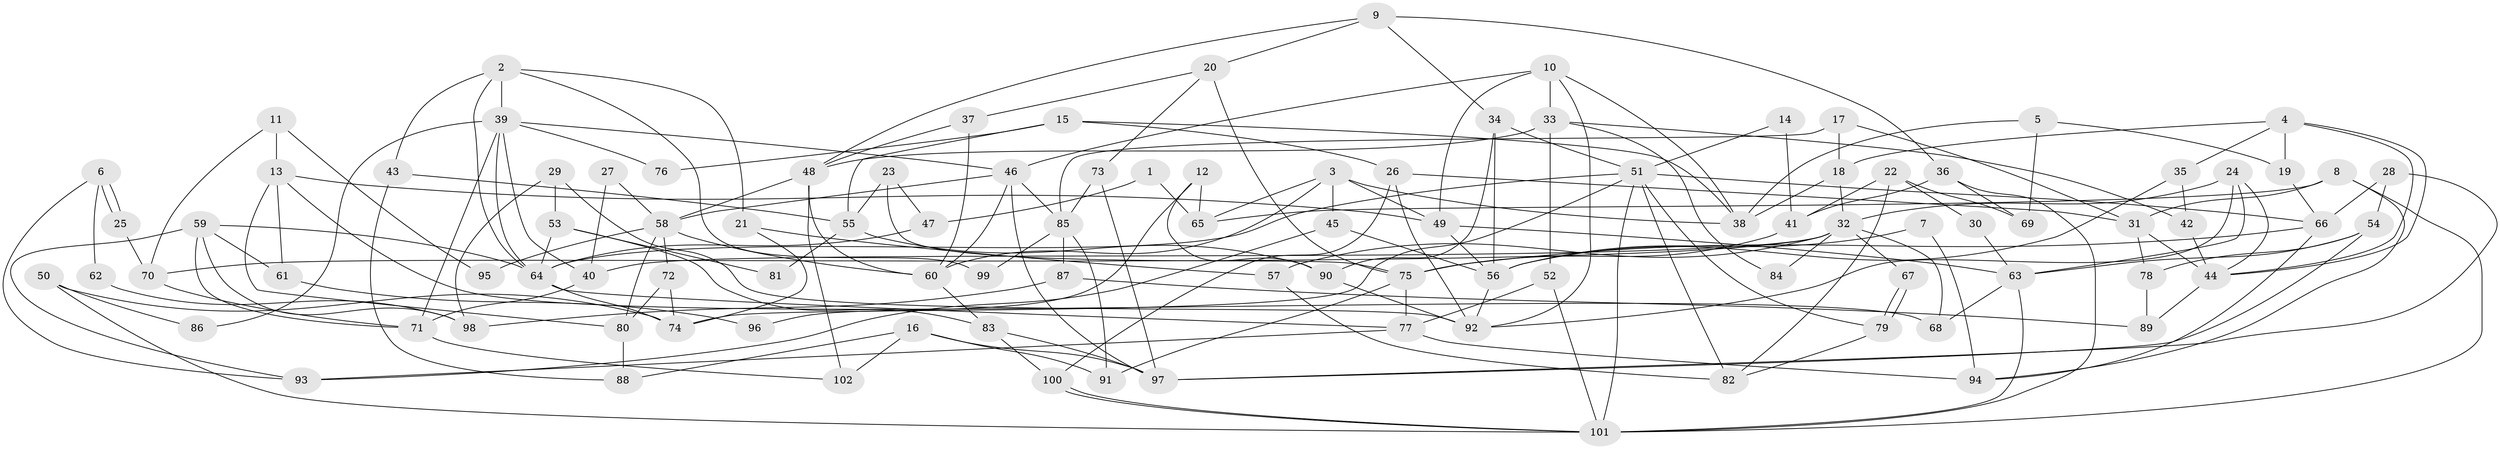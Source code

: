 // coarse degree distribution, {9: 0.0196078431372549, 7: 0.17647058823529413, 14: 0.0196078431372549, 10: 0.0392156862745098, 18: 0.0196078431372549, 4: 0.19607843137254902, 3: 0.23529411764705882, 2: 0.1568627450980392, 8: 0.058823529411764705, 6: 0.0392156862745098, 5: 0.0392156862745098}
// Generated by graph-tools (version 1.1) at 2025/50/03/04/25 22:50:54]
// undirected, 102 vertices, 204 edges
graph export_dot {
  node [color=gray90,style=filled];
  1;
  2;
  3;
  4;
  5;
  6;
  7;
  8;
  9;
  10;
  11;
  12;
  13;
  14;
  15;
  16;
  17;
  18;
  19;
  20;
  21;
  22;
  23;
  24;
  25;
  26;
  27;
  28;
  29;
  30;
  31;
  32;
  33;
  34;
  35;
  36;
  37;
  38;
  39;
  40;
  41;
  42;
  43;
  44;
  45;
  46;
  47;
  48;
  49;
  50;
  51;
  52;
  53;
  54;
  55;
  56;
  57;
  58;
  59;
  60;
  61;
  62;
  63;
  64;
  65;
  66;
  67;
  68;
  69;
  70;
  71;
  72;
  73;
  74;
  75;
  76;
  77;
  78;
  79;
  80;
  81;
  82;
  83;
  84;
  85;
  86;
  87;
  88;
  89;
  90;
  91;
  92;
  93;
  94;
  95;
  96;
  97;
  98;
  99;
  100;
  101;
  102;
  1 -- 47;
  1 -- 65;
  2 -- 64;
  2 -- 39;
  2 -- 21;
  2 -- 43;
  2 -- 99;
  3 -- 45;
  3 -- 38;
  3 -- 49;
  3 -- 60;
  3 -- 65;
  4 -- 44;
  4 -- 44;
  4 -- 35;
  4 -- 18;
  4 -- 19;
  5 -- 38;
  5 -- 19;
  5 -- 69;
  6 -- 25;
  6 -- 25;
  6 -- 93;
  6 -- 62;
  7 -- 94;
  7 -- 56;
  8 -- 94;
  8 -- 101;
  8 -- 31;
  8 -- 65;
  9 -- 36;
  9 -- 34;
  9 -- 20;
  9 -- 48;
  10 -- 46;
  10 -- 92;
  10 -- 33;
  10 -- 38;
  10 -- 49;
  11 -- 13;
  11 -- 70;
  11 -- 95;
  12 -- 65;
  12 -- 90;
  12 -- 96;
  13 -- 68;
  13 -- 49;
  13 -- 61;
  13 -- 80;
  14 -- 41;
  14 -- 51;
  15 -- 38;
  15 -- 26;
  15 -- 55;
  15 -- 76;
  16 -- 91;
  16 -- 97;
  16 -- 88;
  16 -- 102;
  17 -- 18;
  17 -- 85;
  17 -- 31;
  18 -- 32;
  18 -- 38;
  19 -- 66;
  20 -- 37;
  20 -- 73;
  20 -- 75;
  21 -- 74;
  21 -- 57;
  22 -- 82;
  22 -- 41;
  22 -- 30;
  22 -- 69;
  23 -- 55;
  23 -- 75;
  23 -- 47;
  24 -- 63;
  24 -- 44;
  24 -- 32;
  24 -- 92;
  25 -- 70;
  26 -- 92;
  26 -- 31;
  26 -- 100;
  27 -- 40;
  27 -- 58;
  28 -- 66;
  28 -- 97;
  28 -- 54;
  29 -- 92;
  29 -- 53;
  29 -- 98;
  30 -- 63;
  31 -- 44;
  31 -- 78;
  32 -- 57;
  32 -- 40;
  32 -- 67;
  32 -- 68;
  32 -- 70;
  32 -- 84;
  33 -- 48;
  33 -- 42;
  33 -- 52;
  33 -- 84;
  34 -- 56;
  34 -- 51;
  34 -- 90;
  35 -- 42;
  35 -- 56;
  36 -- 69;
  36 -- 101;
  36 -- 41;
  37 -- 48;
  37 -- 60;
  39 -- 46;
  39 -- 40;
  39 -- 64;
  39 -- 71;
  39 -- 76;
  39 -- 86;
  40 -- 71;
  41 -- 75;
  42 -- 44;
  43 -- 88;
  43 -- 55;
  44 -- 89;
  45 -- 56;
  45 -- 93;
  46 -- 97;
  46 -- 58;
  46 -- 60;
  46 -- 85;
  47 -- 64;
  48 -- 60;
  48 -- 58;
  48 -- 102;
  49 -- 56;
  49 -- 63;
  50 -- 101;
  50 -- 74;
  50 -- 86;
  51 -- 101;
  51 -- 64;
  51 -- 66;
  51 -- 74;
  51 -- 79;
  51 -- 82;
  52 -- 101;
  52 -- 77;
  53 -- 64;
  53 -- 83;
  53 -- 81;
  54 -- 78;
  54 -- 63;
  54 -- 97;
  55 -- 81;
  55 -- 90;
  56 -- 92;
  57 -- 82;
  58 -- 60;
  58 -- 72;
  58 -- 80;
  58 -- 95;
  59 -- 64;
  59 -- 71;
  59 -- 61;
  59 -- 93;
  59 -- 98;
  60 -- 83;
  61 -- 96;
  62 -- 98;
  63 -- 68;
  63 -- 101;
  64 -- 74;
  64 -- 77;
  66 -- 75;
  66 -- 94;
  67 -- 79;
  67 -- 79;
  70 -- 71;
  71 -- 102;
  72 -- 80;
  72 -- 74;
  73 -- 97;
  73 -- 85;
  75 -- 77;
  75 -- 91;
  77 -- 93;
  77 -- 94;
  78 -- 89;
  79 -- 82;
  80 -- 88;
  83 -- 100;
  83 -- 97;
  85 -- 87;
  85 -- 91;
  85 -- 99;
  87 -- 98;
  87 -- 89;
  90 -- 92;
  100 -- 101;
  100 -- 101;
}
